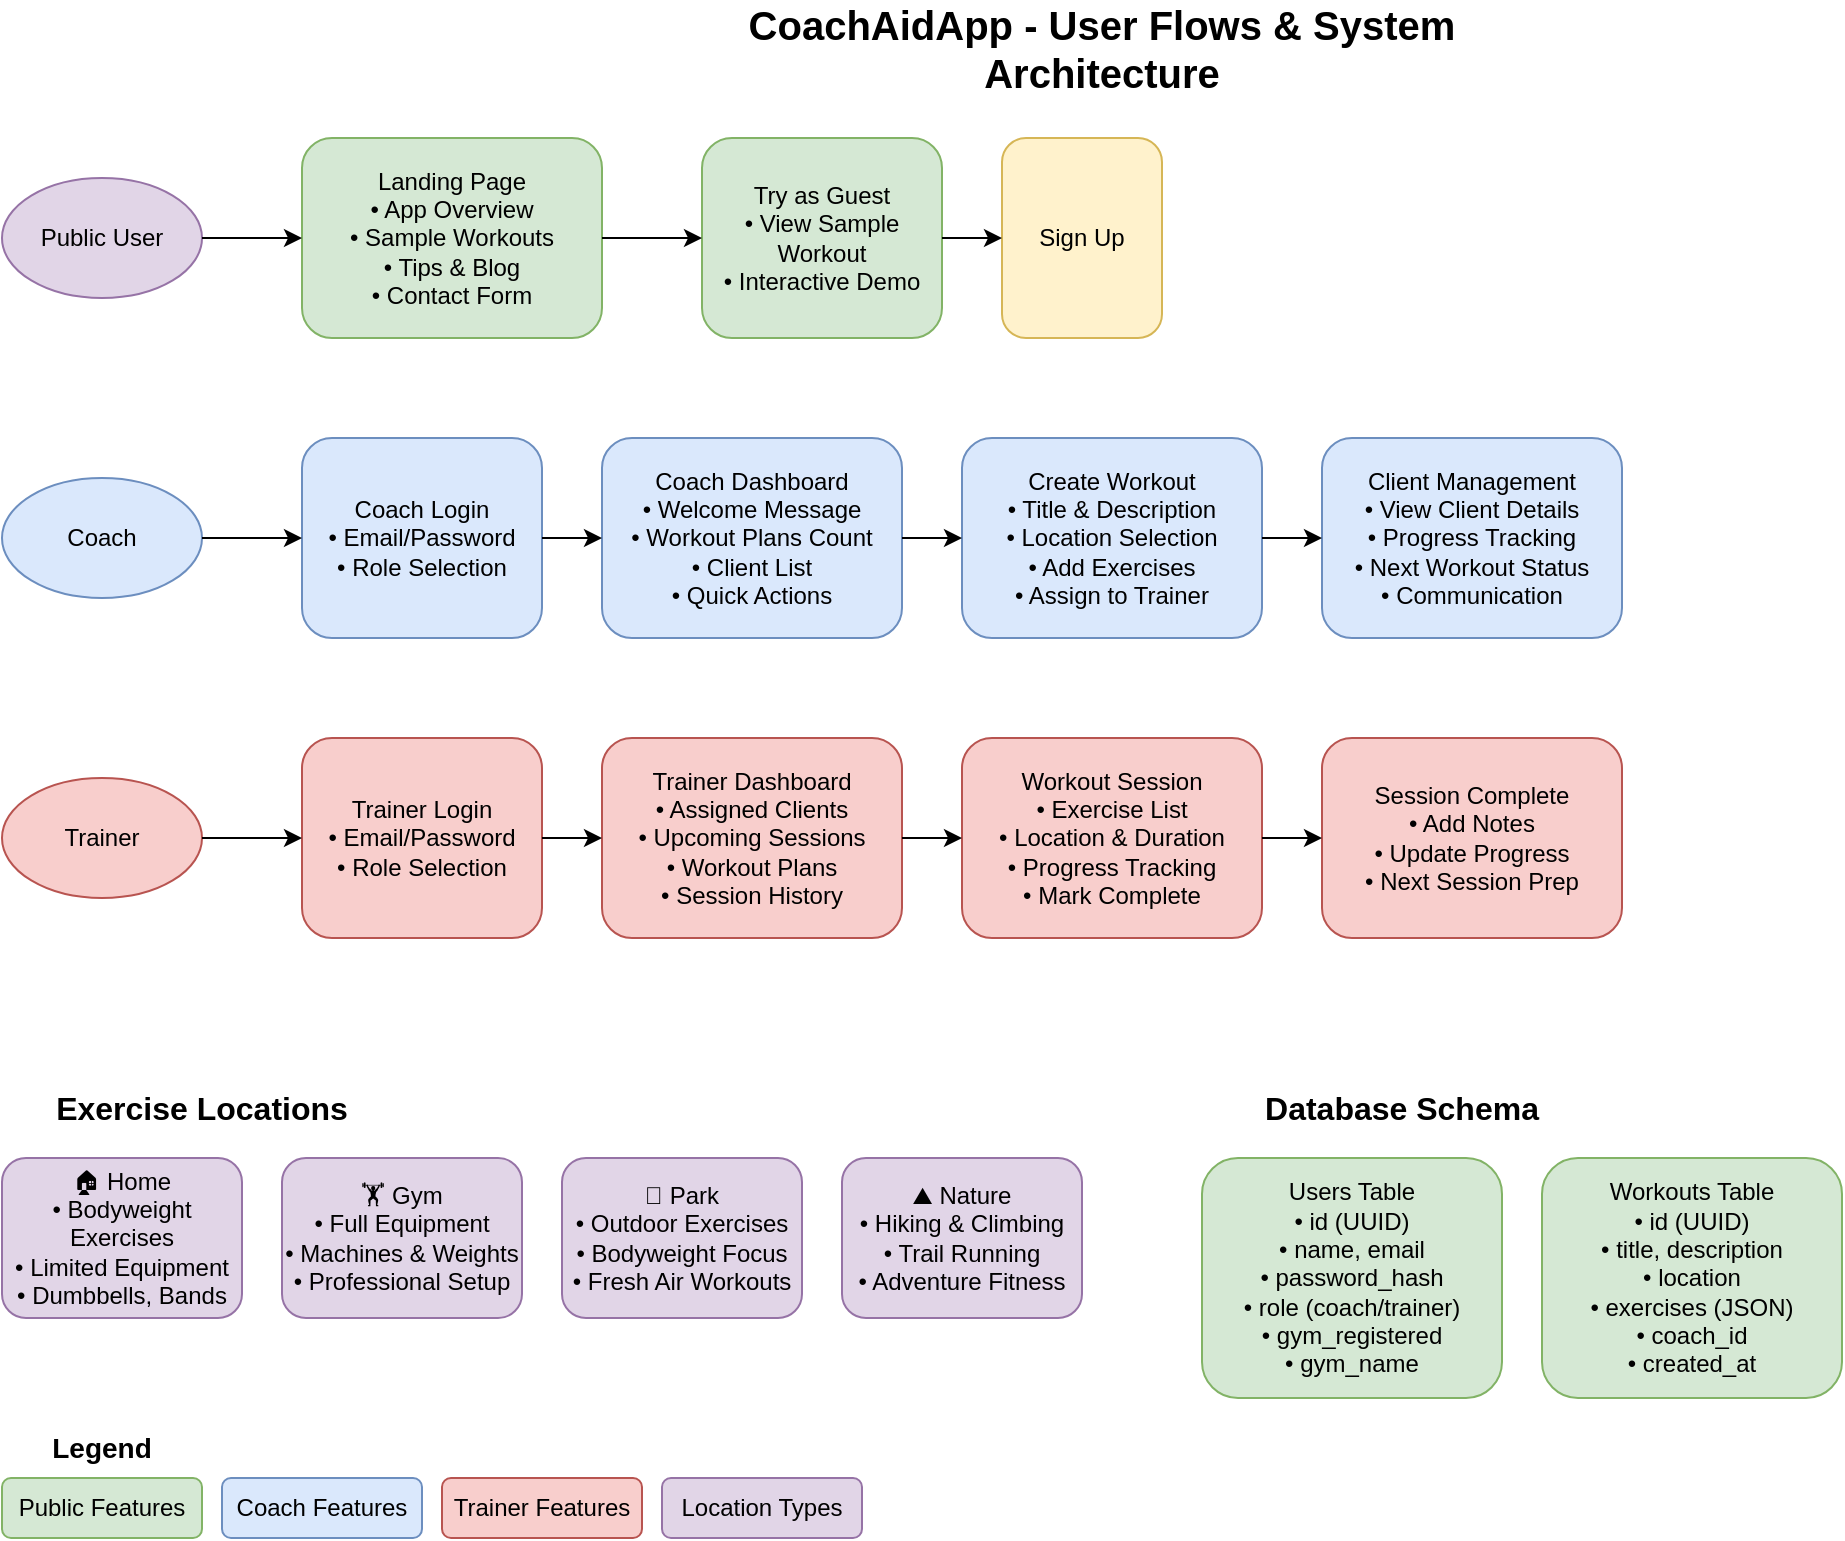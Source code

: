 <mxfile>
    <diagram name="CoachAidApp-UserFlows" id="user-flows">
        <mxGraphModel dx="605" dy="483" grid="1" gridSize="10" guides="1" tooltips="1" connect="1" arrows="1" fold="1" page="1" pageScale="1" pageWidth="1169" pageHeight="827" math="0" shadow="0">
            <root>
                <mxCell id="0"/>
                <mxCell id="1" parent="0"/>
                <mxCell id="title" value="CoachAidApp - User Flows &amp; System Architecture" style="text;html=1;strokeColor=none;fillColor=none;align=center;verticalAlign=middle;whiteSpace=wrap;rounded=0;fontSize=20;fontStyle=1;" parent="1" vertex="1">
                    <mxGeometry x="400" y="20" width="400" height="30" as="geometry"/>
                </mxCell>
                <mxCell id="public-start" value="Public User" style="ellipse;whiteSpace=wrap;html=1;fillColor=#e1d5e7;strokeColor=#9673a6;" parent="1" vertex="1">
                    <mxGeometry x="50" y="100" width="100" height="60" as="geometry"/>
                </mxCell>
                <mxCell id="landing-page" value="Landing Page&lt;br&gt;• App Overview&lt;br&gt;• Sample Workouts&lt;br&gt;• Tips &amp; Blog&lt;br&gt;• Contact Form" style="rounded=1;whiteSpace=wrap;html=1;fillColor=#d5e8d4;strokeColor=#82b366;" parent="1" vertex="1">
                    <mxGeometry x="200" y="80" width="150" height="100" as="geometry"/>
                </mxCell>
                <mxCell id="try-guest" value="Try as Guest&lt;br&gt;• View Sample Workout&lt;br&gt;• Interactive Demo" style="rounded=1;whiteSpace=wrap;html=1;fillColor=#d5e8d4;strokeColor=#82b366;" parent="1" vertex="1">
                    <mxGeometry x="400" y="80" width="120" height="100" as="geometry"/>
                </mxCell>
                <mxCell id="signup" value="Sign Up" style="rounded=1;whiteSpace=wrap;html=1;fillColor=#fff2cc;strokeColor=#d6b656;" parent="1" vertex="1">
                    <mxGeometry x="550" y="80" width="80" height="100" as="geometry"/>
                </mxCell>
                <mxCell id="coach-start" value="Coach" style="ellipse;whiteSpace=wrap;html=1;fillColor=#dae8fc;strokeColor=#6c8ebf;" parent="1" vertex="1">
                    <mxGeometry x="50" y="250" width="100" height="60" as="geometry"/>
                </mxCell>
                <mxCell id="coach-login" value="Coach Login&lt;br&gt;• Email/Password&lt;br&gt;• Role Selection" style="rounded=1;whiteSpace=wrap;html=1;fillColor=#dae8fc;strokeColor=#6c8ebf;" parent="1" vertex="1">
                    <mxGeometry x="200" y="230" width="120" height="100" as="geometry"/>
                </mxCell>
                <mxCell id="coach-dashboard" value="Coach Dashboard&lt;br&gt;• Welcome Message&lt;br&gt;• Workout Plans Count&lt;br&gt;• Client List&lt;br&gt;• Quick Actions" style="rounded=1;whiteSpace=wrap;html=1;fillColor=#dae8fc;strokeColor=#6c8ebf;" parent="1" vertex="1">
                    <mxGeometry x="350" y="230" width="150" height="100" as="geometry"/>
                </mxCell>
                <mxCell id="create-workout" value="Create Workout&lt;br&gt;• Title &amp; Description&lt;br&gt;• Location Selection&lt;br&gt;• Add Exercises&lt;br&gt;• Assign to Trainer" style="rounded=1;whiteSpace=wrap;html=1;fillColor=#dae8fc;strokeColor=#6c8ebf;" parent="1" vertex="1">
                    <mxGeometry x="530" y="230" width="150" height="100" as="geometry"/>
                </mxCell>
                <mxCell id="client-management" value="Client Management&lt;br&gt;• View Client Details&lt;br&gt;• Progress Tracking&lt;br&gt;• Next Workout Status&lt;br&gt;• Communication" style="rounded=1;whiteSpace=wrap;html=1;fillColor=#dae8fc;strokeColor=#6c8ebf;" parent="1" vertex="1">
                    <mxGeometry x="710" y="230" width="150" height="100" as="geometry"/>
                </mxCell>
                <mxCell id="trainer-start" value="Trainer" style="ellipse;whiteSpace=wrap;html=1;fillColor=#f8cecc;strokeColor=#b85450;" parent="1" vertex="1">
                    <mxGeometry x="50" y="400" width="100" height="60" as="geometry"/>
                </mxCell>
                <mxCell id="trainer-login" value="Trainer Login&lt;br&gt;• Email/Password&lt;br&gt;• Role Selection" style="rounded=1;whiteSpace=wrap;html=1;fillColor=#f8cecc;strokeColor=#b85450;" parent="1" vertex="1">
                    <mxGeometry x="200" y="380" width="120" height="100" as="geometry"/>
                </mxCell>
                <mxCell id="trainer-dashboard" value="Trainer Dashboard&lt;br&gt;• Assigned Clients&lt;br&gt;• Upcoming Sessions&lt;br&gt;• Workout Plans&lt;br&gt;• Session History" style="rounded=1;whiteSpace=wrap;html=1;fillColor=#f8cecc;strokeColor=#b85450;" parent="1" vertex="1">
                    <mxGeometry x="350" y="380" width="150" height="100" as="geometry"/>
                </mxCell>
                <mxCell id="workout-session" value="Workout Session&lt;br&gt;• Exercise List&lt;br&gt;• Location &amp; Duration&lt;br&gt;• Progress Tracking&lt;br&gt;• Mark Complete" style="rounded=1;whiteSpace=wrap;html=1;fillColor=#f8cecc;strokeColor=#b85450;" parent="1" vertex="1">
                    <mxGeometry x="530" y="380" width="150" height="100" as="geometry"/>
                </mxCell>
                <mxCell id="session-complete" value="Session Complete&lt;br&gt;• Add Notes&lt;br&gt;• Update Progress&lt;br&gt;• Next Session Prep" style="rounded=1;whiteSpace=wrap;html=1;fillColor=#f8cecc;strokeColor=#b85450;" parent="1" vertex="1">
                    <mxGeometry x="710" y="380" width="150" height="100" as="geometry"/>
                </mxCell>
                <mxCell id="location-title" value="Exercise Locations" style="text;html=1;strokeColor=none;fillColor=none;align=center;verticalAlign=middle;whiteSpace=wrap;rounded=0;fontSize=16;fontStyle=1;" parent="1" vertex="1">
                    <mxGeometry x="50" y="550" width="200" height="30" as="geometry"/>
                </mxCell>
                <mxCell id="home-location" value="🏠 Home&lt;br&gt;• Bodyweight Exercises&lt;br&gt;• Limited Equipment&lt;br&gt;• Dumbbells, Bands" style="rounded=1;whiteSpace=wrap;html=1;fillColor=#e1d5e7;strokeColor=#9673a6;" parent="1" vertex="1">
                    <mxGeometry x="50" y="590" width="120" height="80" as="geometry"/>
                </mxCell>
                <mxCell id="gym-location" value="🏋️ Gym&lt;br&gt;• Full Equipment&lt;br&gt;• Machines &amp; Weights&lt;br&gt;• Professional Setup" style="rounded=1;whiteSpace=wrap;html=1;fillColor=#e1d5e7;strokeColor=#9673a6;" parent="1" vertex="1">
                    <mxGeometry x="190" y="590" width="120" height="80" as="geometry"/>
                </mxCell>
                <mxCell id="park-location" value="🌳 Park&lt;br&gt;• Outdoor Exercises&lt;br&gt;• Bodyweight Focus&lt;br&gt;• Fresh Air Workouts" style="rounded=1;whiteSpace=wrap;html=1;fillColor=#e1d5e7;strokeColor=#9673a6;" parent="1" vertex="1">
                    <mxGeometry x="330" y="590" width="120" height="80" as="geometry"/>
                </mxCell>
                <mxCell id="nature-location" value="⛰️ Nature&lt;br&gt;• Hiking &amp; Climbing&lt;br&gt;• Trail Running&lt;br&gt;• Adventure Fitness" style="rounded=1;whiteSpace=wrap;html=1;fillColor=#e1d5e7;strokeColor=#9673a6;" parent="1" vertex="1">
                    <mxGeometry x="470" y="590" width="120" height="80" as="geometry"/>
                </mxCell>
                <mxCell id="db-title" value="Database Schema" style="text;html=1;strokeColor=none;fillColor=none;align=center;verticalAlign=middle;whiteSpace=wrap;rounded=0;fontSize=16;fontStyle=1;" parent="1" vertex="1">
                    <mxGeometry x="650" y="550" width="200" height="30" as="geometry"/>
                </mxCell>
                <mxCell id="user-table" value="Users Table&lt;br&gt;• id (UUID)&lt;br&gt;• name, email&lt;br&gt;• password_hash&lt;br&gt;• role (coach/trainer)&lt;br&gt;• gym_registered&lt;br&gt;• gym_name" style="rounded=1;whiteSpace=wrap;html=1;fillColor=#d5e8d4;strokeColor=#82b366;" parent="1" vertex="1">
                    <mxGeometry x="650" y="590" width="150" height="120" as="geometry"/>
                </mxCell>
                <mxCell id="workout-table" value="Workouts Table&lt;br&gt;• id (UUID)&lt;br&gt;• title, description&lt;br&gt;• location&lt;br&gt;• exercises (JSON)&lt;br&gt;• coach_id&lt;br&gt;• created_at" style="rounded=1;whiteSpace=wrap;html=1;fillColor=#d5e8d4;strokeColor=#82b366;" parent="1" vertex="1">
                    <mxGeometry x="820" y="590" width="150" height="120" as="geometry"/>
                </mxCell>
                <mxCell id="arrow1" value="" style="endArrow=classic;html=1;rounded=0;exitX=1;exitY=0.5;exitDx=0;exitDy=0;entryX=0;entryY=0.5;entryDx=0;entryDy=0;" parent="1" source="public-start" target="landing-page" edge="1">
                    <mxGeometry width="50" height="50" relative="1" as="geometry">
                        <mxPoint x="160" y="130" as="sourcePoint"/>
                        <mxPoint x="210" y="80" as="targetPoint"/>
                    </mxGeometry>
                </mxCell>
                <mxCell id="arrow2" value="" style="endArrow=classic;html=1;rounded=0;exitX=1;exitY=0.5;exitDx=0;exitDy=0;entryX=0;entryY=0.5;entryDx=0;entryDy=0;" parent="1" source="landing-page" target="try-guest" edge="1">
                    <mxGeometry width="50" height="50" relative="1" as="geometry">
                        <mxPoint x="360" y="130" as="sourcePoint"/>
                        <mxPoint x="410" y="80" as="targetPoint"/>
                    </mxGeometry>
                </mxCell>
                <mxCell id="arrow3" value="" style="endArrow=classic;html=1;rounded=0;exitX=1;exitY=0.5;exitDx=0;exitDy=0;entryX=0;entryY=0.5;entryDx=0;entryDy=0;" parent="1" source="try-guest" target="signup" edge="1">
                    <mxGeometry width="50" height="50" relative="1" as="geometry">
                        <mxPoint x="530" y="130" as="sourcePoint"/>
                        <mxPoint x="580" y="80" as="targetPoint"/>
                    </mxGeometry>
                </mxCell>
                <mxCell id="arrow4" value="" style="endArrow=classic;html=1;rounded=0;exitX=1;exitY=0.5;exitDx=0;exitDy=0;entryX=0;entryY=0.5;entryDx=0;entryDy=0;" parent="1" source="coach-start" target="coach-login" edge="1">
                    <mxGeometry width="50" height="50" relative="1" as="geometry">
                        <mxPoint x="160" y="280" as="sourcePoint"/>
                        <mxPoint x="210" y="230" as="targetPoint"/>
                    </mxGeometry>
                </mxCell>
                <mxCell id="arrow5" value="" style="endArrow=classic;html=1;rounded=0;exitX=1;exitY=0.5;exitDx=0;exitDy=0;entryX=0;entryY=0.5;entryDx=0;entryDy=0;" parent="1" source="coach-login" target="coach-dashboard" edge="1">
                    <mxGeometry width="50" height="50" relative="1" as="geometry">
                        <mxPoint x="330" y="280" as="sourcePoint"/>
                        <mxPoint x="380" y="230" as="targetPoint"/>
                    </mxGeometry>
                </mxCell>
                <mxCell id="arrow6" value="" style="endArrow=classic;html=1;rounded=0;exitX=1;exitY=0.5;exitDx=0;exitDy=0;entryX=0;entryY=0.5;entryDx=0;entryDy=0;" parent="1" source="coach-dashboard" target="create-workout" edge="1">
                    <mxGeometry width="50" height="50" relative="1" as="geometry">
                        <mxPoint x="510" y="280" as="sourcePoint"/>
                        <mxPoint x="560" y="230" as="targetPoint"/>
                    </mxGeometry>
                </mxCell>
                <mxCell id="arrow7" value="" style="endArrow=classic;html=1;rounded=0;exitX=1;exitY=0.5;exitDx=0;exitDy=0;entryX=0;entryY=0.5;entryDx=0;entryDy=0;" parent="1" source="create-workout" target="client-management" edge="1">
                    <mxGeometry width="50" height="50" relative="1" as="geometry">
                        <mxPoint x="690" y="280" as="sourcePoint"/>
                        <mxPoint x="740" y="230" as="targetPoint"/>
                    </mxGeometry>
                </mxCell>
                <mxCell id="arrow8" value="" style="endArrow=classic;html=1;rounded=0;exitX=1;exitY=0.5;exitDx=0;exitDy=0;entryX=0;entryY=0.5;entryDx=0;entryDy=0;" parent="1" source="trainer-start" target="trainer-login" edge="1">
                    <mxGeometry width="50" height="50" relative="1" as="geometry">
                        <mxPoint x="160" y="430" as="sourcePoint"/>
                        <mxPoint x="210" y="380" as="targetPoint"/>
                    </mxGeometry>
                </mxCell>
                <mxCell id="arrow9" value="" style="endArrow=classic;html=1;rounded=0;exitX=1;exitY=0.5;exitDx=0;exitDy=0;entryX=0;entryY=0.5;entryDx=0;entryDy=0;" parent="1" source="trainer-login" target="trainer-dashboard" edge="1">
                    <mxGeometry width="50" height="50" relative="1" as="geometry">
                        <mxPoint x="330" y="430" as="sourcePoint"/>
                        <mxPoint x="380" y="380" as="targetPoint"/>
                    </mxGeometry>
                </mxCell>
                <mxCell id="arrow10" value="" style="endArrow=classic;html=1;rounded=0;exitX=1;exitY=0.5;exitDx=0;exitDy=0;entryX=0;entryY=0.5;entryDx=0;entryDy=0;" parent="1" source="trainer-dashboard" target="workout-session" edge="1">
                    <mxGeometry width="50" height="50" relative="1" as="geometry">
                        <mxPoint x="510" y="430" as="sourcePoint"/>
                        <mxPoint x="560" y="380" as="targetPoint"/>
                    </mxGeometry>
                </mxCell>
                <mxCell id="arrow11" value="" style="endArrow=classic;html=1;rounded=0;exitX=1;exitY=0.5;exitDx=0;exitDy=0;entryX=0;entryY=0.5;entryDx=0;entryDy=0;" parent="1" source="workout-session" target="session-complete" edge="1">
                    <mxGeometry width="50" height="50" relative="1" as="geometry">
                        <mxPoint x="690" y="430" as="sourcePoint"/>
                        <mxPoint x="740" y="380" as="targetPoint"/>
                    </mxGeometry>
                </mxCell>
                <mxCell id="legend-title" value="Legend" style="text;html=1;strokeColor=none;fillColor=none;align=center;verticalAlign=middle;whiteSpace=wrap;rounded=0;fontSize=14;fontStyle=1;" parent="1" vertex="1">
                    <mxGeometry x="50" y="720" width="100" height="30" as="geometry"/>
                </mxCell>
                <mxCell id="legend-public" value="Public Features" style="rounded=1;whiteSpace=wrap;html=1;fillColor=#d5e8d4;strokeColor=#82b366;" parent="1" vertex="1">
                    <mxGeometry x="50" y="750" width="100" height="30" as="geometry"/>
                </mxCell>
                <mxCell id="legend-coach" value="Coach Features" style="rounded=1;whiteSpace=wrap;html=1;fillColor=#dae8fc;strokeColor=#6c8ebf;" parent="1" vertex="1">
                    <mxGeometry x="160" y="750" width="100" height="30" as="geometry"/>
                </mxCell>
                <mxCell id="legend-trainer" value="Trainer Features" style="rounded=1;whiteSpace=wrap;html=1;fillColor=#f8cecc;strokeColor=#b85450;" parent="1" vertex="1">
                    <mxGeometry x="270" y="750" width="100" height="30" as="geometry"/>
                </mxCell>
                <mxCell id="legend-location" value="Location Types" style="rounded=1;whiteSpace=wrap;html=1;fillColor=#e1d5e7;strokeColor=#9673a6;" parent="1" vertex="1">
                    <mxGeometry x="380" y="750" width="100" height="30" as="geometry"/>
                </mxCell>
            </root>
        </mxGraphModel>
    </diagram>
    <diagram id="1zOU2jVU4h-p2QFhVTUt" name="Data Model">
        <mxGraphModel dx="890" dy="317" grid="1" gridSize="10" guides="1" tooltips="1" connect="1" arrows="1" fold="1" page="1" pageScale="1" pageWidth="850" pageHeight="1100" math="0" shadow="0">
            <root>
                <mxCell id="0"/>
                <mxCell id="1" parent="0"/>
                <mxCell id="users-table" value="users" style="shape=table;startSize=30;container=1;collapsible=0;childLayout=tableLayout;fontStyle=1;align=center;fillColor=#d5e8d4;strokeColor=#82b366;" parent="1" vertex="1">
                    <mxGeometry x="50" y="50" width="250" height="320" as="geometry"/>
                </mxCell>
                <mxCell id="users-header" value="" style="shape=tableRow;horizontal=0;startSize=0;swimlaneHead=1;swimlaneBody=0;top=0;left=0;bottom=0;right=0;collapsible=0;dropTarget=0;fillColor=#d5e8d4;points=[[0,0.5],[1,0.5]];portConstraint=eastwest;" parent="users-table" vertex="1">
                    <mxGeometry y="30" width="250" height="30" as="geometry"/>
                </mxCell>
                <mxCell id="users-header-field" value="Field" style="shape=partialRectangle;html=1;whiteSpace=wrap;connectable=0;fillColor=none;top=0;left=0;bottom=0;right=0;overflow=hidden;fontStyle=1;" parent="users-header" vertex="1">
                    <mxGeometry width="100" height="30" as="geometry"/>
                </mxCell>
                <mxCell id="users-header-type" value="Type" style="shape=partialRectangle;html=1;whiteSpace=wrap;connectable=0;fillColor=none;top=0;left=0;bottom=0;right=0;overflow=hidden;fontStyle=1;" parent="users-header" vertex="1">
                    <mxGeometry x="100" width="75" height="30" as="geometry"/>
                </mxCell>
                <mxCell id="users-header-constraint" value="Constraints" style="shape=partialRectangle;html=1;whiteSpace=wrap;connectable=0;fillColor=none;top=0;left=0;bottom=0;right=0;overflow=hidden;fontStyle=1;" parent="users-header" vertex="1">
                    <mxGeometry x="175" width="75" height="30" as="geometry"/>
                </mxCell>
                <mxCell id="users-row-id" value="" style="shape=tableRow;horizontal=0;startSize=0;swimlaneHead=0;swimlaneBody=0;top=0;left=0;bottom=0;right=0;collapsible=0;dropTarget=0;fillColor=none;points=[[0,0.5],[1,0.5]];portConstraint=eastwest;" parent="users-table" vertex="1">
                    <mxGeometry y="60" width="250" height="30" as="geometry"/>
                </mxCell>
                <mxCell id="users-id-field" value="id" style="shape=partialRectangle;html=1;whiteSpace=wrap;connectable=0;fillColor=none;top=0;left=0;bottom=0;right=0;overflow=hidden;" parent="users-row-id" vertex="1">
                    <mxGeometry width="100" height="30" as="geometry"/>
                </mxCell>
                <mxCell id="users-id-type" value="UUID" style="shape=partialRectangle;html=1;whiteSpace=wrap;connectable=0;fillColor=none;top=0;left=0;bottom=0;right=0;overflow=hidden;" parent="users-row-id" vertex="1">
                    <mxGeometry x="100" width="75" height="30" as="geometry"/>
                </mxCell>
                <mxCell id="users-id-constraint" value="PK" style="shape=partialRectangle;html=1;whiteSpace=wrap;connectable=0;fillColor=none;top=0;left=0;bottom=0;right=0;overflow=hidden;" parent="users-row-id" vertex="1">
                    <mxGeometry x="175" width="75" height="30" as="geometry"/>
                </mxCell>
                <mxCell id="users-row-username" value="" style="shape=tableRow;horizontal=0;startSize=0;swimlaneHead=0;swimlaneBody=0;top=0;left=0;bottom=0;right=0;collapsible=0;dropTarget=0;fillColor=none;points=[[0,0.5],[1,0.5]];portConstraint=eastwest;" parent="users-table" vertex="1">
                    <mxGeometry y="90" width="250" height="30" as="geometry"/>
                </mxCell>
                <mxCell id="users-username-field" value="username" style="shape=partialRectangle;html=1;whiteSpace=wrap;connectable=0;fillColor=none;top=0;left=0;bottom=0;right=0;overflow=hidden;" parent="users-row-username" vertex="1">
                    <mxGeometry width="100" height="30" as="geometry"/>
                </mxCell>
                <mxCell id="users-username-type" value="VARCHAR(255)" style="shape=partialRectangle;html=1;whiteSpace=wrap;connectable=0;fillColor=none;top=0;left=0;bottom=0;right=0;overflow=hidden;" parent="users-row-username" vertex="1">
                    <mxGeometry x="100" width="75" height="30" as="geometry"/>
                </mxCell>
                <mxCell id="users-username-constraint" value="UNIQUE, NOT NULL" style="shape=partialRectangle;html=1;whiteSpace=wrap;connectable=0;fillColor=none;top=0;left=0;bottom=0;right=0;overflow=hidden;" parent="users-row-username" vertex="1">
                    <mxGeometry x="175" width="75" height="30" as="geometry"/>
                </mxCell>
                <mxCell id="users-row-email" value="" style="shape=tableRow;horizontal=0;startSize=0;swimlaneHead=0;swimlaneBody=0;top=0;left=0;bottom=0;right=0;collapsible=0;dropTarget=0;fillColor=none;points=[[0,0.5],[1,0.5]];portConstraint=eastwest;" parent="users-table" vertex="1">
                    <mxGeometry y="120" width="250" height="30" as="geometry"/>
                </mxCell>
                <mxCell id="users-email-field" value="email" style="shape=partialRectangle;html=1;whiteSpace=wrap;connectable=0;fillColor=none;top=0;left=0;bottom=0;right=0;overflow=hidden;" parent="users-row-email" vertex="1">
                    <mxGeometry width="100" height="30" as="geometry"/>
                </mxCell>
                <mxCell id="users-email-type" value="VARCHAR(255)" style="shape=partialRectangle;html=1;whiteSpace=wrap;connectable=0;fillColor=none;top=0;left=0;bottom=0;right=0;overflow=hidden;" parent="users-row-email" vertex="1">
                    <mxGeometry x="100" width="75" height="30" as="geometry"/>
                </mxCell>
                <mxCell id="users-email-constraint" value="UNIQUE, NOT NULL" style="shape=partialRectangle;html=1;whiteSpace=wrap;connectable=0;fillColor=none;top=0;left=0;bottom=0;right=0;overflow=hidden;" parent="users-row-email" vertex="1">
                    <mxGeometry x="175" width="75" height="30" as="geometry"/>
                </mxCell>
                <mxCell id="users-row-mobile" value="" style="shape=tableRow;horizontal=0;startSize=0;swimlaneHead=0;swimlaneBody=0;top=0;left=0;bottom=0;right=0;collapsible=0;dropTarget=0;fillColor=none;points=[[0,0.5],[1,0.5]];portConstraint=eastwest;" parent="users-table" vertex="1">
                    <mxGeometry y="150" width="250" height="30" as="geometry"/>
                </mxCell>
                <mxCell id="users-mobile-field" value="mobile" style="shape=partialRectangle;html=1;whiteSpace=wrap;connectable=0;fillColor=none;top=0;left=0;bottom=0;right=0;overflow=hidden;" parent="users-row-mobile" vertex="1">
                    <mxGeometry width="100" height="30" as="geometry"/>
                </mxCell>
                <mxCell id="users-mobile-type" value="VARCHAR(255)" style="shape=partialRectangle;html=1;whiteSpace=wrap;connectable=0;fillColor=none;top=0;left=0;bottom=0;right=0;overflow=hidden;" parent="users-row-mobile" vertex="1">
                    <mxGeometry x="100" width="75" height="30" as="geometry"/>
                </mxCell>
                <mxCell id="users-mobile-constraint" value="UNIQUE, NOT NULL" style="shape=partialRectangle;html=1;whiteSpace=wrap;connectable=0;fillColor=none;top=0;left=0;bottom=0;right=0;overflow=hidden;" parent="users-row-mobile" vertex="1">
                    <mxGeometry x="175" width="75" height="30" as="geometry"/>
                </mxCell>
                <mxCell id="users-row-display-name" value="" style="shape=tableRow;horizontal=0;startSize=0;swimlaneHead=0;swimlaneBody=0;top=0;left=0;bottom=0;right=0;collapsible=0;dropTarget=0;fillColor=none;points=[[0,0.5],[1,0.5]];portConstraint=eastwest;" parent="users-table" vertex="1">
                    <mxGeometry y="180" width="250" height="30" as="geometry"/>
                </mxCell>
                <mxCell id="users-display-name-field" value="display_name" style="shape=partialRectangle;html=1;whiteSpace=wrap;connectable=0;fillColor=none;top=0;left=0;bottom=0;right=0;overflow=hidden;" parent="users-row-display-name" vertex="1">
                    <mxGeometry width="100" height="30" as="geometry"/>
                </mxCell>
                <mxCell id="users-display-name-type" value="VARCHAR(255)" style="shape=partialRectangle;html=1;whiteSpace=wrap;connectable=0;fillColor=none;top=0;left=0;bottom=0;right=0;overflow=hidden;" parent="users-row-display-name" vertex="1">
                    <mxGeometry x="100" width="75" height="30" as="geometry"/>
                </mxCell>
                <mxCell id="users-display-name-constraint" value="NOT NULL" style="shape=partialRectangle;html=1;whiteSpace=wrap;connectable=0;fillColor=none;top=0;left=0;bottom=0;right=0;overflow=hidden;" parent="users-row-display-name" vertex="1">
                    <mxGeometry x="175" width="75" height="30" as="geometry"/>
                </mxCell>
                <mxCell id="users-row-password" value="" style="shape=tableRow;horizontal=0;startSize=0;swimlaneHead=0;swimlaneBody=0;top=0;left=0;bottom=0;right=0;collapsible=0;dropTarget=0;fillColor=none;points=[[0,0.5],[1,0.5]];portConstraint=eastwest;" parent="users-table" vertex="1">
                    <mxGeometry y="210" width="250" height="30" as="geometry"/>
                </mxCell>
                <mxCell id="users-password-field" value="password" style="shape=partialRectangle;html=1;whiteSpace=wrap;connectable=0;fillColor=none;top=0;left=0;bottom=0;right=0;overflow=hidden;" parent="users-row-password" vertex="1">
                    <mxGeometry width="100" height="30" as="geometry"/>
                </mxCell>
                <mxCell id="users-password-type" value="VARCHAR(255)" style="shape=partialRectangle;html=1;whiteSpace=wrap;connectable=0;fillColor=none;top=0;left=0;bottom=0;right=0;overflow=hidden;" parent="users-row-password" vertex="1">
                    <mxGeometry x="100" width="75" height="30" as="geometry"/>
                </mxCell>
                <mxCell id="users-password-constraint" value="NOT NULL" style="shape=partialRectangle;html=1;whiteSpace=wrap;connectable=0;fillColor=none;top=0;left=0;bottom=0;right=0;overflow=hidden;" parent="users-row-password" vertex="1">
                    <mxGeometry x="175" width="75" height="30" as="geometry"/>
                </mxCell>
                <mxCell id="users-row-country" value="" style="shape=tableRow;horizontal=0;startSize=0;swimlaneHead=0;swimlaneBody=0;top=0;left=0;bottom=0;right=0;collapsible=0;dropTarget=0;fillColor=none;points=[[0,0.5],[1,0.5]];portConstraint=eastwest;" parent="users-table" vertex="1">
                    <mxGeometry y="240" width="250" height="30" as="geometry"/>
                </mxCell>
                <mxCell id="users-country-field" value="country" style="shape=partialRectangle;html=1;whiteSpace=wrap;connectable=0;fillColor=none;top=0;left=0;bottom=0;right=0;overflow=hidden;" parent="users-row-country" vertex="1">
                    <mxGeometry width="100" height="30" as="geometry"/>
                </mxCell>
                <mxCell id="users-country-type" value="VARCHAR(255)" style="shape=partialRectangle;html=1;whiteSpace=wrap;connectable=0;fillColor=none;top=0;left=0;bottom=0;right=0;overflow=hidden;" parent="users-row-country" vertex="1">
                    <mxGeometry x="100" width="75" height="30" as="geometry"/>
                </mxCell>
                <mxCell id="users-country-constraint" value="NOT NULL" style="shape=partialRectangle;html=1;whiteSpace=wrap;connectable=0;fillColor=none;top=0;left=0;bottom=0;right=0;overflow=hidden;" parent="users-row-country" vertex="1">
                    <mxGeometry x="175" width="75" height="30" as="geometry"/>
                </mxCell>
                <mxCell id="users-row-role" value="" style="shape=tableRow;horizontal=0;startSize=0;swimlaneHead=0;swimlaneBody=0;top=0;left=0;bottom=0;right=0;collapsible=0;dropTarget=0;fillColor=none;points=[[0,0.5],[1,0.5]];portConstraint=eastwest;" parent="users-table" vertex="1">
                    <mxGeometry y="270" width="250" height="30" as="geometry"/>
                </mxCell>
                <mxCell id="users-role-field" value="role" style="shape=partialRectangle;html=1;whiteSpace=wrap;connectable=0;fillColor=none;top=0;left=0;bottom=0;right=0;overflow=hidden;" parent="users-row-role" vertex="1">
                    <mxGeometry width="100" height="30" as="geometry"/>
                </mxCell>
                <mxCell id="users-role-type" value="VARCHAR(255)" style="shape=partialRectangle;html=1;whiteSpace=wrap;connectable=0;fillColor=none;top=0;left=0;bottom=0;right=0;overflow=hidden;" parent="users-row-role" vertex="1">
                    <mxGeometry x="100" width="75" height="30" as="geometry"/>
                </mxCell>
                <mxCell id="users-role-constraint" value="DEFAULT 'user'" style="shape=partialRectangle;html=1;whiteSpace=wrap;connectable=0;fillColor=none;top=0;left=0;bottom=0;right=0;overflow=hidden;" parent="users-row-role" vertex="1">
                    <mxGeometry x="175" width="75" height="30" as="geometry"/>
                </mxCell>
                <mxCell id="users-row-timestamps" value="" style="shape=tableRow;horizontal=0;startSize=0;swimlaneHead=0;swimlaneBody=0;top=0;left=0;bottom=0;right=0;collapsible=0;dropTarget=0;fillColor=none;points=[[0,0.5],[1,0.5]];portConstraint=eastwest;" parent="users-table" vertex="1">
                    <mxGeometry y="300" width="250" height="30" as="geometry"/>
                </mxCell>
                <mxCell id="users-timestamps-field" value="created_at, updated_at" style="shape=partialRectangle;html=1;whiteSpace=wrap;connectable=0;fillColor=none;top=0;left=0;bottom=0;right=0;overflow=hidden;" parent="users-row-timestamps" vertex="1">
                    <mxGeometry width="100" height="30" as="geometry"/>
                </mxCell>
                <mxCell id="users-timestamps-type" value="TIMESTAMP" style="shape=partialRectangle;html=1;whiteSpace=wrap;connectable=0;fillColor=none;top=0;left=0;bottom=0;right=0;overflow=hidden;" parent="users-row-timestamps" vertex="1">
                    <mxGeometry x="100" width="75" height="30" as="geometry"/>
                </mxCell>
                <mxCell id="users-timestamps-constraint" value="AUTO" style="shape=partialRectangle;html=1;whiteSpace=wrap;connectable=0;fillColor=none;top=0;left=0;bottom=0;right=0;overflow=hidden;" parent="users-row-timestamps" vertex="1">
                    <mxGeometry x="175" width="75" height="30" as="geometry"/>
                </mxCell>
                <mxCell id="roles-table" value="roles" style="shape=table;startSize=30;container=1;collapsible=0;childLayout=tableLayout;fontStyle=1;align=center;fillColor=#dae8fc;strokeColor=#6c8ebf;" parent="1" vertex="1">
                    <mxGeometry x="350" y="50" width="250" height="200" as="geometry"/>
                </mxCell>
                <mxCell id="roles-header" value="" style="shape=tableRow;horizontal=0;startSize=0;swimlaneHead=1;swimlaneBody=0;top=0;left=0;bottom=0;right=0;collapsible=0;dropTarget=0;fillColor=#dae8fc;points=[[0,0.5],[1,0.5]];portConstraint=eastwest;" parent="roles-table" vertex="1">
                    <mxGeometry y="30" width="250" height="30" as="geometry"/>
                </mxCell>
                <mxCell id="roles-header-field" value="Field" style="shape=partialRectangle;html=1;whiteSpace=wrap;connectable=0;fillColor=none;top=0;left=0;bottom=0;right=0;overflow=hidden;fontStyle=1;" parent="roles-header" vertex="1">
                    <mxGeometry width="100" height="30" as="geometry"/>
                </mxCell>
                <mxCell id="roles-header-type" value="Type" style="shape=partialRectangle;html=1;whiteSpace=wrap;connectable=0;fillColor=none;top=0;left=0;bottom=0;right=0;overflow=hidden;fontStyle=1;" parent="roles-header" vertex="1">
                    <mxGeometry x="100" width="75" height="30" as="geometry"/>
                </mxCell>
                <mxCell id="roles-header-constraint" value="Constraints" style="shape=partialRectangle;html=1;whiteSpace=wrap;connectable=0;fillColor=none;top=0;left=0;bottom=0;right=0;overflow=hidden;fontStyle=1;" parent="roles-header" vertex="1">
                    <mxGeometry x="175" width="75" height="30" as="geometry"/>
                </mxCell>
                <mxCell id="roles-row-id" value="" style="shape=tableRow;horizontal=0;startSize=0;swimlaneHead=0;swimlaneBody=0;top=0;left=0;bottom=0;right=0;collapsible=0;dropTarget=0;fillColor=none;points=[[0,0.5],[1,0.5]];portConstraint=eastwest;" parent="roles-table" vertex="1">
                    <mxGeometry y="60" width="250" height="30" as="geometry"/>
                </mxCell>
                <mxCell id="roles-id-field" value="id" style="shape=partialRectangle;html=1;whiteSpace=wrap;connectable=0;fillColor=none;top=0;left=0;bottom=0;right=0;overflow=hidden;" parent="roles-row-id" vertex="1">
                    <mxGeometry width="100" height="30" as="geometry"/>
                </mxCell>
                <mxCell id="roles-id-type" value="UUID" style="shape=partialRectangle;html=1;whiteSpace=wrap;connectable=0;fillColor=none;top=0;left=0;bottom=0;right=0;overflow=hidden;" parent="roles-row-id" vertex="1">
                    <mxGeometry x="100" width="75" height="30" as="geometry"/>
                </mxCell>
                <mxCell id="roles-id-constraint" value="PK" style="shape=partialRectangle;html=1;whiteSpace=wrap;connectable=0;fillColor=none;top=0;left=0;bottom=0;right=0;overflow=hidden;" parent="roles-row-id" vertex="1">
                    <mxGeometry x="175" width="75" height="30" as="geometry"/>
                </mxCell>
                <mxCell id="roles-row-role" value="" style="shape=tableRow;horizontal=0;startSize=0;swimlaneHead=0;swimlaneBody=0;top=0;left=0;bottom=0;right=0;collapsible=0;dropTarget=0;fillColor=none;points=[[0,0.5],[1,0.5]];portConstraint=eastwest;" parent="roles-table" vertex="1">
                    <mxGeometry y="90" width="250" height="30" as="geometry"/>
                </mxCell>
                <mxCell id="roles-role-field" value="role" style="shape=partialRectangle;html=1;whiteSpace=wrap;connectable=0;fillColor=none;top=0;left=0;bottom=0;right=0;overflow=hidden;" parent="roles-row-role" vertex="1">
                    <mxGeometry width="100" height="30" as="geometry"/>
                </mxCell>
                <mxCell id="roles-role-type" value="VARCHAR(255)" style="shape=partialRectangle;html=1;whiteSpace=wrap;connectable=0;fillColor=none;top=0;left=0;bottom=0;right=0;overflow=hidden;" parent="roles-row-role" vertex="1">
                    <mxGeometry x="100" width="75" height="30" as="geometry"/>
                </mxCell>
                <mxCell id="roles-role-constraint" value="UNIQUE, NOT NULL" style="shape=partialRectangle;html=1;whiteSpace=wrap;connectable=0;fillColor=none;top=0;left=0;bottom=0;right=0;overflow=hidden;" parent="roles-row-role" vertex="1">
                    <mxGeometry x="175" width="75" height="30" as="geometry"/>
                </mxCell>
                <mxCell id="roles-row-description" value="" style="shape=tableRow;horizontal=0;startSize=0;swimlaneHead=0;swimlaneBody=0;top=0;left=0;bottom=0;right=0;collapsible=0;dropTarget=0;fillColor=none;points=[[0,0.5],[1,0.5]];portConstraint=eastwest;" parent="roles-table" vertex="1">
                    <mxGeometry y="120" width="250" height="30" as="geometry"/>
                </mxCell>
                <mxCell id="roles-description-field" value="description" style="shape=partialRectangle;html=1;whiteSpace=wrap;connectable=0;fillColor=none;top=0;left=0;bottom=0;right=0;overflow=hidden;" parent="roles-row-description" vertex="1">
                    <mxGeometry width="100" height="30" as="geometry"/>
                </mxCell>
                <mxCell id="roles-description-type" value="VARCHAR(500)" style="shape=partialRectangle;html=1;whiteSpace=wrap;connectable=0;fillColor=none;top=0;left=0;bottom=0;right=0;overflow=hidden;" parent="roles-row-description" vertex="1">
                    <mxGeometry x="100" width="75" height="30" as="geometry"/>
                </mxCell>
                <mxCell id="roles-description-constraint" value="NOT NULL" style="shape=partialRectangle;html=1;whiteSpace=wrap;connectable=0;fillColor=none;top=0;left=0;bottom=0;right=0;overflow=hidden;" parent="roles-row-description" vertex="1">
                    <mxGeometry x="175" width="75" height="30" as="geometry"/>
                </mxCell>
                <mxCell id="roles-row-timestamps" value="" style="shape=tableRow;horizontal=0;startSize=0;swimlaneHead=0;swimlaneBody=0;top=0;left=0;bottom=0;right=0;collapsible=0;dropTarget=0;fillColor=none;points=[[0,0.5],[1,0.5]];portConstraint=eastwest;" parent="roles-table" vertex="1">
                    <mxGeometry y="150" width="250" height="30" as="geometry"/>
                </mxCell>
                <mxCell id="roles-timestamps-field" value="created_at, updated_at" style="shape=partialRectangle;html=1;whiteSpace=wrap;connectable=0;fillColor=none;top=0;left=0;bottom=0;right=0;overflow=hidden;" parent="roles-row-timestamps" vertex="1">
                    <mxGeometry width="100" height="30" as="geometry"/>
                </mxCell>
                <mxCell id="roles-timestamps-type" value="TIMESTAMP" style="shape=partialRectangle;html=1;whiteSpace=wrap;connectable=0;fillColor=none;top=0;left=0;bottom=0;right=0;overflow=hidden;" parent="roles-row-timestamps" vertex="1">
                    <mxGeometry x="100" width="75" height="30" as="geometry"/>
                </mxCell>
                <mxCell id="roles-timestamps-constraint" value="AUTO" style="shape=partialRectangle;html=1;whiteSpace=wrap;connectable=0;fillColor=none;top=0;left=0;bottom=0;right=0;overflow=hidden;" parent="roles-row-timestamps" vertex="1">
                    <mxGeometry x="175" width="75" height="30" as="geometry"/>
                </mxCell>
                <mxCell id="relationship-arrow" value="FK" style="endArrow=classic;html=1;rounded=0;exitX=1;exitY=0.5;exitDx=0;exitDy=0;entryX=0;entryY=0.5;entryDx=0;entryDy=0;strokeColor=#d6b656;strokeWidth=2;" parent="1" source="users-table" target="roles-table" edge="1">
                    <mxGeometry width="50" height="50" relative="1" as="geometry">
                        <mxPoint x="320" y="130" as="sourcePoint"/>
                        <mxPoint x="370" y="80" as="targetPoint"/>
                    </mxGeometry>
                </mxCell>
                <mxCell id="legend-title" value="Legend" style="text;html=1;strokeColor=none;fillColor=none;align=center;verticalAlign=middle;whiteSpace=wrap;rounded=0;fontSize=14;fontStyle=1;" parent="1" vertex="1">
                    <mxGeometry x="50" y="400" width="100" height="30" as="geometry"/>
                </mxCell>
                <mxCell id="legend-users" value="Users Table" style="rounded=1;whiteSpace=wrap;html=1;fillColor=#d5e8d4;strokeColor=#82b366;" parent="1" vertex="1">
                    <mxGeometry x="50" y="430" width="100" height="30" as="geometry"/>
                </mxCell>
                <mxCell id="legend-roles" value="Roles Table" style="rounded=1;whiteSpace=wrap;html=1;fillColor=#dae8fc;strokeColor=#6c8ebf;" parent="1" vertex="1">
                    <mxGeometry x="160" y="430" width="100" height="30" as="geometry"/>
                </mxCell>
                <mxCell id="legend-fk" value="Foreign Key" style="text;html=1;strokeColor=#d6b656;fillColor=none;align=center;verticalAlign=middle;whiteSpace=wrap;rounded=0;fontSize=12;fontStyle=1;" parent="1" vertex="1">
                    <mxGeometry x="270" y="430" width="100" height="30" as="geometry"/>
                </mxCell>
                <mxCell id="notes-title" value="Notes" style="text;html=1;strokeColor=none;fillColor=none;align=center;verticalAlign=middle;whiteSpace=wrap;rounded=0;fontSize=14;fontStyle=1;" parent="1" vertex="1">
                    <mxGeometry x="50" y="480" width="100" height="30" as="geometry"/>
                </mxCell>
                <mxCell id="notes-content" value="• Users have a role field that references roles table&lt;br&gt;• Role field is hidden from API responses for security&lt;br&gt;• Password field is hashed using bcrypt&lt;br&gt;• All timestamps are auto-managed&lt;br&gt;• UUIDs are used for primary keys" style="rounded=1;whiteSpace=wrap;html=1;fillColor=#fff2cc;strokeColor=#d6b656;align=left;verticalAlign=top;" parent="1" vertex="1">
                    <mxGeometry x="50" y="510" width="550" height="100" as="geometry"/>
                </mxCell>
            </root>
        </mxGraphModel>
    </diagram>
    <diagram id="x12yhMWLiWqx1eLiVvLw" name="microservice design">
        <mxGraphModel dx="1455" dy="1583" grid="1" gridSize="10" guides="1" tooltips="1" connect="1" arrows="1" fold="1" page="1" pageScale="1" pageWidth="850" pageHeight="1100" math="0" shadow="0">
            <root>
                <mxCell id="0"/>
                <mxCell id="1" parent="0"/>
                <mxCell id="xPeOQ-U4j3emJcJMRM2N-38" value="" style="rounded=0;whiteSpace=wrap;html=1;fillColor=#fff2cc;strokeColor=#d6b656;" parent="1" vertex="1">
                    <mxGeometry x="1050" y="270" width="150" height="165" as="geometry"/>
                </mxCell>
                <mxCell id="xPeOQ-U4j3emJcJMRM2N-3" value="" style="group" parent="1" vertex="1" connectable="0">
                    <mxGeometry x="630" y="-20" width="160" height="80" as="geometry"/>
                </mxCell>
                <mxCell id="xPeOQ-U4j3emJcJMRM2N-1" value="" style="verticalLabelPosition=bottom;html=1;verticalAlign=top;align=center;strokeColor=none;fillColor=#00BEF2;shape=mxgraph.azure.cloud_service_package_file;" parent="xPeOQ-U4j3emJcJMRM2N-3" vertex="1">
                    <mxGeometry x="50" width="42.5" height="50" as="geometry"/>
                </mxCell>
                <mxCell id="xPeOQ-U4j3emJcJMRM2N-2" value="MinIO file storage system" style="text;html=1;align=center;verticalAlign=middle;resizable=0;points=[];autosize=1;strokeColor=none;fillColor=none;" parent="xPeOQ-U4j3emJcJMRM2N-3" vertex="1">
                    <mxGeometry y="50" width="160" height="30" as="geometry"/>
                </mxCell>
                <mxCell id="iWoE1IknQ7e9oV3TwRZF-7" style="edgeStyle=none;html=1;entryX=0;entryY=0.5;entryDx=0;entryDy=0;" parent="1" source="xPeOQ-U4j3emJcJMRM2N-4" target="iWoE1IknQ7e9oV3TwRZF-6" edge="1">
                    <mxGeometry relative="1" as="geometry"/>
                </mxCell>
                <mxCell id="xPeOQ-U4j3emJcJMRM2N-4" value="IAM Service&lt;br&gt;&lt;b&gt;&lt;font style=&quot;font-size: 13px;&quot;&gt;8091&lt;/font&gt;&lt;/b&gt;" style="verticalLabelPosition=bottom;sketch=0;html=1;fillColor=#282828;strokeColor=none;verticalAlign=top;pointerEvents=1;align=center;shape=mxgraph.cisco_safe.security_icons.iam;" parent="1" vertex="1">
                    <mxGeometry x="372.5" y="-100" width="37.5" height="47" as="geometry"/>
                </mxCell>
                <mxCell id="xPeOQ-U4j3emJcJMRM2N-18" style="edgeStyle=none;html=1;" parent="1" source="xPeOQ-U4j3emJcJMRM2N-5" target="xPeOQ-U4j3emJcJMRM2N-6" edge="1">
                    <mxGeometry relative="1" as="geometry"/>
                </mxCell>
                <mxCell id="xPeOQ-U4j3emJcJMRM2N-5" value="&lt;b&gt;Fit&lt;/b&gt;" style="sketch=0;outlineConnect=0;fontColor=#ffffff;strokeColor=#006EAF;fillColor=#1ba1e2;dashed=0;verticalLabelPosition=bottom;verticalAlign=top;align=center;html=1;fontSize=12;fontStyle=0;aspect=fixed;shape=mxgraph.aws4.resourceIcon;resIcon=mxgraph.aws4.mobile_client;" parent="1" vertex="1">
                    <mxGeometry x="-40" y="200" width="120" height="120" as="geometry"/>
                </mxCell>
                <mxCell id="xPeOQ-U4j3emJcJMRM2N-13" style="edgeStyle=none;html=1;entryX=0.004;entryY=0.385;entryDx=0;entryDy=0;entryPerimeter=0;" parent="1" source="xPeOQ-U4j3emJcJMRM2N-6" target="xPeOQ-U4j3emJcJMRM2N-8" edge="1">
                    <mxGeometry relative="1" as="geometry">
                        <Array as="points">
                            <mxPoint x="240" y="448"/>
                        </Array>
                    </mxGeometry>
                </mxCell>
                <mxCell id="xPeOQ-U4j3emJcJMRM2N-16" style="edgeStyle=none;html=1;entryX=0;entryY=0.5;entryDx=0;entryDy=0;entryPerimeter=0;" parent="1" source="xPeOQ-U4j3emJcJMRM2N-6" target="xPeOQ-U4j3emJcJMRM2N-15" edge="1">
                    <mxGeometry relative="1" as="geometry"/>
                </mxCell>
                <mxCell id="iWoE1IknQ7e9oV3TwRZF-3" style="edgeStyle=none;html=1;" parent="1" source="xPeOQ-U4j3emJcJMRM2N-6" target="xPeOQ-U4j3emJcJMRM2N-2" edge="1">
                    <mxGeometry relative="1" as="geometry">
                        <Array as="points">
                            <mxPoint x="380" y="70"/>
                        </Array>
                    </mxGeometry>
                </mxCell>
                <mxCell id="iWoE1IknQ7e9oV3TwRZF-5" style="edgeStyle=none;html=1;" parent="1" source="xPeOQ-U4j3emJcJMRM2N-6" target="xPeOQ-U4j3emJcJMRM2N-4" edge="1">
                    <mxGeometry relative="1" as="geometry">
                        <mxPoint x="230" y="10" as="targetPoint"/>
                        <Array as="points">
                            <mxPoint x="320" y="40"/>
                        </Array>
                    </mxGeometry>
                </mxCell>
                <mxCell id="xPeOQ-U4j3emJcJMRM2N-6" value="&lt;b&gt;user-gateway&lt;br&gt;9081&lt;/b&gt;" style="sketch=0;outlineConnect=0;strokeColor=#82b366;fillColor=#d5e8d4;dashed=0;verticalLabelPosition=bottom;verticalAlign=top;align=center;html=1;fontSize=12;fontStyle=0;aspect=fixed;shape=mxgraph.aws4.resourceIcon;resIcon=mxgraph.aws4.nat_gateway;" parent="1" vertex="1">
                    <mxGeometry x="210" y="230" width="60" height="60" as="geometry"/>
                </mxCell>
                <mxCell id="xPeOQ-U4j3emJcJMRM2N-12" value="" style="group" parent="1" vertex="1" connectable="0">
                    <mxGeometry x="425" y="410" width="300" height="410" as="geometry"/>
                </mxCell>
                <mxCell id="xPeOQ-U4j3emJcJMRM2N-8" value="" style="rounded=1;whiteSpace=wrap;html=1;fillColor=none;" parent="xPeOQ-U4j3emJcJMRM2N-12" vertex="1">
                    <mxGeometry width="230" height="410" as="geometry"/>
                </mxCell>
                <object placeholders="1" c4Type="fitflow-inquiry" c4Container="In memory query service" c4Technology="" c4Description="member of a in-memory-query-cluster" label="&lt;font style=&quot;font-size: 16px&quot;&gt;&lt;b&gt;%c4Type%&lt;/b&gt;&lt;/font&gt;&lt;div&gt;[%c4Container%:&amp;nbsp;%c4Technology%]&lt;/div&gt;&lt;br&gt;&lt;div&gt;&lt;font style=&quot;font-size: 11px&quot;&gt;&lt;font color=&quot;#E6E6E6&quot;&gt;%c4Description%&lt;/font&gt;&lt;/div&gt;" id="xPeOQ-U4j3emJcJMRM2N-7">
                    <mxCell style="shape=hexagon;size=50;perimeter=hexagonPerimeter2;whiteSpace=wrap;html=1;fixedSize=1;rounded=1;labelBackgroundColor=none;fillColor=#23A2D9;fontSize=12;fontColor=#ffffff;align=center;strokeColor=#0E7DAD;metaEdit=1;points=[[0.5,0,0],[1,0.25,0],[1,0.5,0],[1,0.75,0],[0.5,1,0],[0,0.75,0],[0,0.5,0],[0,0.25,0]];resizable=0;" parent="xPeOQ-U4j3emJcJMRM2N-12" vertex="1">
                        <mxGeometry x="20.69" y="30" width="200" height="170" as="geometry"/>
                    </mxCell>
                </object>
                <mxCell id="xPeOQ-U4j3emJcJMRM2N-9" value="Query Cluster" style="rounded=1;whiteSpace=wrap;html=1;fillColor=none;" parent="xPeOQ-U4j3emJcJMRM2N-12" vertex="1">
                    <mxGeometry x="72.414" width="124.138" height="20" as="geometry"/>
                </mxCell>
                <mxCell id="xPeOQ-U4j3emJcJMRM2N-11" value="" style="ellipse;shape=doubleEllipse;whiteSpace=wrap;html=1;aspect=fixed;fillColor=none;" parent="xPeOQ-U4j3emJcJMRM2N-12" vertex="1">
                    <mxGeometry x="82.759" y="280" width="80" height="80" as="geometry"/>
                </mxCell>
                <mxCell id="xPeOQ-U4j3emJcJMRM2N-14" value="Query" style="text;html=1;align=center;verticalAlign=middle;resizable=0;points=[];autosize=1;strokeColor=none;fillColor=none;" parent="1" vertex="1">
                    <mxGeometry x="250" y="420" width="60" height="30" as="geometry"/>
                </mxCell>
                <mxCell id="xPeOQ-U4j3emJcJMRM2N-30" style="edgeStyle=none;html=1;entryX=0.055;entryY=0.371;entryDx=0;entryDy=0;entryPerimeter=0;shadow=0;startArrow=oval;startFill=1;" parent="1" source="xPeOQ-U4j3emJcJMRM2N-15" target="xPeOQ-U4j3emJcJMRM2N-29" edge="1">
                    <mxGeometry relative="1" as="geometry"/>
                </mxCell>
                <mxCell id="iWoE1IknQ7e9oV3TwRZF-1" style="edgeStyle=none;html=1;" parent="1" source="xPeOQ-U4j3emJcJMRM2N-15" target="xPeOQ-U4j3emJcJMRM2N-2" edge="1">
                    <mxGeometry relative="1" as="geometry">
                        <Array as="points">
                            <mxPoint x="690" y="130"/>
                        </Array>
                    </mxGeometry>
                </mxCell>
                <object placeholders="1" c4Type="fitflow" c4Container="fitflow-business" c4Technology="" c4Description="develop fitness business " label="&lt;font style=&quot;font-size: 16px&quot;&gt;&lt;b&gt;%c4Type%&lt;/b&gt;&lt;/font&gt;&lt;div&gt;[%c4Container%:&amp;nbsp;%c4Technology%]&lt;/div&gt;&lt;br&gt;&lt;div&gt;&lt;font style=&quot;font-size: 11px&quot;&gt;&lt;font color=&quot;#E6E6E6&quot;&gt;%c4Description%&lt;/font&gt;&lt;/div&gt;" id="xPeOQ-U4j3emJcJMRM2N-15">
                    <mxCell style="shape=hexagon;size=50;perimeter=hexagonPerimeter2;whiteSpace=wrap;html=1;fixedSize=1;rounded=1;labelBackgroundColor=none;fillColor=#23A2D9;fontSize=12;fontColor=#ffffff;align=center;strokeColor=#0E7DAD;metaEdit=1;points=[[0.5,0,0],[1,0.25,0],[1,0.5,0],[1,0.75,0],[0.5,1,0],[0,0.75,0],[0,0.5,0],[0,0.25,0]];resizable=0;" parent="1" vertex="1">
                        <mxGeometry x="440" y="175" width="200" height="170" as="geometry"/>
                    </mxCell>
                </object>
                <mxCell id="xPeOQ-U4j3emJcJMRM2N-17" value="Command" style="text;html=1;align=center;verticalAlign=middle;resizable=0;points=[];autosize=1;strokeColor=none;fillColor=none;" parent="1" vertex="1">
                    <mxGeometry x="310" y="225" width="80" height="30" as="geometry"/>
                </mxCell>
                <mxCell id="xPeOQ-U4j3emJcJMRM2N-21" style="edgeStyle=none;html=1;" parent="1" source="xPeOQ-U4j3emJcJMRM2N-19" target="xPeOQ-U4j3emJcJMRM2N-20" edge="1">
                    <mxGeometry relative="1" as="geometry"/>
                </mxCell>
                <mxCell id="xPeOQ-U4j3emJcJMRM2N-19" value="Admin Console" style="sketch=0;pointerEvents=1;shadow=0;dashed=0;html=1;strokeColor=#006EAF;labelPosition=center;verticalLabelPosition=bottom;verticalAlign=top;align=center;fillColor=#1ba1e2;shape=mxgraph.mscae.system_center.admin_console;fontColor=#ffffff;" parent="1" vertex="1">
                    <mxGeometry x="-10" y="20" width="160" height="86" as="geometry"/>
                </mxCell>
                <mxCell id="xPeOQ-U4j3emJcJMRM2N-22" style="edgeStyle=none;html=1;shadow=0;" parent="1" source="xPeOQ-U4j3emJcJMRM2N-20" target="xPeOQ-U4j3emJcJMRM2N-8" edge="1">
                    <mxGeometry relative="1" as="geometry">
                        <Array as="points">
                            <mxPoint x="320" y="310"/>
                        </Array>
                    </mxGeometry>
                </mxCell>
                <mxCell id="xPeOQ-U4j3emJcJMRM2N-24" style="edgeStyle=none;html=1;" parent="1" source="xPeOQ-U4j3emJcJMRM2N-20" target="xPeOQ-U4j3emJcJMRM2N-15" edge="1">
                    <mxGeometry relative="1" as="geometry">
                        <Array as="points">
                            <mxPoint x="370" y="130"/>
                        </Array>
                    </mxGeometry>
                </mxCell>
                <mxCell id="iWoE1IknQ7e9oV3TwRZF-2" style="edgeStyle=none;html=1;entryX=0.247;entryY=0.43;entryDx=0;entryDy=0;entryPerimeter=0;" parent="1" source="xPeOQ-U4j3emJcJMRM2N-20" target="xPeOQ-U4j3emJcJMRM2N-1" edge="1">
                    <mxGeometry relative="1" as="geometry">
                        <Array as="points">
                            <mxPoint x="470" y="20"/>
                        </Array>
                    </mxGeometry>
                </mxCell>
                <mxCell id="iWoE1IknQ7e9oV3TwRZF-4" style="edgeStyle=none;html=1;entryX=0.267;entryY=0.628;entryDx=0;entryDy=0;entryPerimeter=0;" parent="1" source="xPeOQ-U4j3emJcJMRM2N-20" target="xPeOQ-U4j3emJcJMRM2N-4" edge="1">
                    <mxGeometry relative="1" as="geometry">
                        <Array as="points">
                            <mxPoint x="290" y="-30"/>
                        </Array>
                    </mxGeometry>
                </mxCell>
                <mxCell id="2u8NVeo4ZT4elc3iaQNe-3" value="" style="edgeStyle=none;html=1;" parent="1" source="xPeOQ-U4j3emJcJMRM2N-20" target="xPeOQ-U4j3emJcJMRM2N-6" edge="1">
                    <mxGeometry relative="1" as="geometry"/>
                </mxCell>
                <mxCell id="2u8NVeo4ZT4elc3iaQNe-4" value="" style="edgeStyle=none;html=1;fontSize=13;" parent="1" source="xPeOQ-U4j3emJcJMRM2N-20" target="xPeOQ-U4j3emJcJMRM2N-6" edge="1">
                    <mxGeometry relative="1" as="geometry"/>
                </mxCell>
                <mxCell id="xPeOQ-U4j3emJcJMRM2N-20" value="&lt;b&gt;admin-gateway&lt;br&gt;&lt;font style=&quot;font-size: 13px;&quot;&gt;9080&lt;/font&gt;&lt;/b&gt;" style="sketch=0;outlineConnect=0;strokeColor=#6c8ebf;fillColor=#dae8fc;dashed=0;verticalLabelPosition=bottom;verticalAlign=top;align=center;html=1;fontSize=12;fontStyle=0;aspect=fixed;shape=mxgraph.aws4.resourceIcon;resIcon=mxgraph.aws4.nat_gateway;" parent="1" vertex="1">
                    <mxGeometry x="220" y="80" width="60" height="60" as="geometry"/>
                </mxCell>
                <mxCell id="xPeOQ-U4j3emJcJMRM2N-23" value="Query" style="text;html=1;align=center;verticalAlign=middle;resizable=0;points=[];autosize=1;strokeColor=none;fillColor=none;" parent="1" vertex="1">
                    <mxGeometry x="350" y="340" width="60" height="30" as="geometry"/>
                </mxCell>
                <mxCell id="xPeOQ-U4j3emJcJMRM2N-26" style="edgeStyle=none;html=1;shadow=0;startArrow=oval;startFill=1;" parent="1" source="xPeOQ-U4j3emJcJMRM2N-25" target="xPeOQ-U4j3emJcJMRM2N-6" edge="1">
                    <mxGeometry relative="1" as="geometry">
                        <Array as="points">
                            <mxPoint x="150" y="320"/>
                        </Array>
                    </mxGeometry>
                </mxCell>
                <object placeholders="1" c4Type="web" c4Container="Web Page" c4Technology="e.g. JavaScript, Angular etc." c4Description="Browser version for fitflow" label="&lt;font style=&quot;font-size: 16px&quot;&gt;&lt;b&gt;%c4Type%&lt;/b&gt;&lt;/font&gt;&lt;div&gt;[%c4Container%:&amp;nbsp;%c4Technology%]&lt;/div&gt;&lt;br&gt;&lt;div&gt;&lt;font style=&quot;font-size: 11px&quot;&gt;&lt;font color=&quot;#E6E6E6&quot;&gt;%c4Description%&lt;/font&gt;&lt;/div&gt;" id="xPeOQ-U4j3emJcJMRM2N-25">
                    <mxCell style="shape=mxgraph.c4.webBrowserContainer2;whiteSpace=wrap;html=1;boundedLbl=1;rounded=0;labelBackgroundColor=none;strokeColor=#118ACD;fillColor=#23A2D9;strokeColor=#118ACD;strokeColor2=#0E7DAD;fontSize=12;fontColor=#ffffff;align=center;metaEdit=1;points=[[0.5,0,0],[1,0.25,0],[1,0.5,0],[1,0.75,0],[0.5,1,0],[0,0.75,0],[0,0.5,0],[0,0.25,0]];resizable=0;" parent="1" vertex="1">
                        <mxGeometry x="-70" y="390" width="240" height="160" as="geometry"/>
                    </mxCell>
                </object>
                <mxCell id="xPeOQ-U4j3emJcJMRM2N-28" value="Database" style="shape=datastore;whiteSpace=wrap;html=1;fillColor=none;" parent="1" vertex="1">
                    <mxGeometry x="1060" y="285" width="60" height="60" as="geometry"/>
                </mxCell>
                <mxCell id="xPeOQ-U4j3emJcJMRM2N-40" style="edgeStyle=none;html=1;shadow=0;startArrow=oval;startFill=1;" parent="1" source="xPeOQ-U4j3emJcJMRM2N-29" target="xPeOQ-U4j3emJcJMRM2N-41" edge="1">
                    <mxGeometry relative="1" as="geometry">
                        <mxPoint x="980" y="290" as="targetPoint"/>
                    </mxGeometry>
                </mxCell>
                <object placeholders="1" c4Type="fitflow-repo" c4Container="fitflow-repository-service" c4Technology="" c4Description="develop fitness database interface service " label="&lt;font style=&quot;font-size: 16px&quot;&gt;&lt;b&gt;%c4Type%&lt;/b&gt;&lt;/font&gt;&lt;div&gt;[%c4Container%:&amp;nbsp;%c4Technology%]&lt;/div&gt;&lt;br&gt;&lt;div&gt;&lt;font style=&quot;font-size: 11px&quot;&gt;&lt;font color=&quot;#E6E6E6&quot;&gt;%c4Description%&lt;/font&gt;&lt;/div&gt;" id="xPeOQ-U4j3emJcJMRM2N-29">
                    <mxCell style="shape=hexagon;size=50;perimeter=hexagonPerimeter2;whiteSpace=wrap;html=1;fixedSize=1;rounded=1;labelBackgroundColor=none;fillColor=#23A2D9;fontSize=12;fontColor=#ffffff;align=center;strokeColor=#0E7DAD;metaEdit=1;points=[[0.5,0,0],[1,0.25,0],[1,0.5,0],[1,0.75,0],[0.5,1,0],[0,0.75,0],[0,0.5,0],[0,0.25,0]];resizable=0;" parent="1" vertex="1">
                        <mxGeometry x="750" y="200" width="200" height="170" as="geometry"/>
                    </mxCell>
                </object>
                <mxCell id="xPeOQ-U4j3emJcJMRM2N-31" style="edgeStyle=none;html=1;shadow=0;startArrow=oval;startFill=1;" parent="1" source="xPeOQ-U4j3emJcJMRM2N-8" target="xPeOQ-U4j3emJcJMRM2N-41" edge="1">
                    <mxGeometry relative="1" as="geometry">
                        <mxPoint x="1000" y="410" as="targetPoint"/>
                        <Array as="points">
                            <mxPoint x="930" y="530"/>
                        </Array>
                    </mxGeometry>
                </mxCell>
                <mxCell id="xPeOQ-U4j3emJcJMRM2N-32" value="Get if not cached" style="text;html=1;align=center;verticalAlign=middle;resizable=0;points=[];autosize=1;strokeColor=none;fillColor=none;" parent="1" vertex="1">
                    <mxGeometry x="755" y="525" width="110" height="30" as="geometry"/>
                </mxCell>
                <mxCell id="xPeOQ-U4j3emJcJMRM2N-39" value="Database Group" style="rounded=0;whiteSpace=wrap;html=1;fillColor=#fff2cc;strokeColor=#d6b656;" parent="1" vertex="1">
                    <mxGeometry x="1050" y="240" width="120" height="30" as="geometry"/>
                </mxCell>
                <mxCell id="xPeOQ-U4j3emJcJMRM2N-42" style="edgeStyle=none;html=1;shadow=0;startArrow=oval;startFill=1;" parent="1" source="xPeOQ-U4j3emJcJMRM2N-41" target="xPeOQ-U4j3emJcJMRM2N-38" edge="1">
                    <mxGeometry relative="1" as="geometry"/>
                </mxCell>
                <mxCell id="xPeOQ-U4j3emJcJMRM2N-41" value="gateway" style="sketch=0;outlineConnect=0;strokeColor=#9673a6;fillColor=#e1d5e7;dashed=0;verticalLabelPosition=bottom;verticalAlign=top;align=center;html=1;fontSize=12;fontStyle=0;aspect=fixed;shape=mxgraph.aws4.resourceIcon;resIcon=mxgraph.aws4.nat_gateway;" parent="1" vertex="1">
                    <mxGeometry x="960" y="340" width="70" height="70" as="geometry"/>
                </mxCell>
                <mxCell id="iWoE1IknQ7e9oV3TwRZF-6" value="" style="shape=datastore;whiteSpace=wrap;html=1;fillColor=#fff2cc;strokeColor=#d6b656;" parent="1" vertex="1">
                    <mxGeometry x="490" y="-113" width="60" height="60" as="geometry"/>
                </mxCell>
                <mxCell id="iWoE1IknQ7e9oV3TwRZF-8" style="edgeStyle=none;html=1;" parent="1" source="xPeOQ-U4j3emJcJMRM2N-8" target="iWoE1IknQ7e9oV3TwRZF-6" edge="1">
                    <mxGeometry relative="1" as="geometry">
                        <Array as="points">
                            <mxPoint x="760" y="160"/>
                            <mxPoint x="820" y="-30"/>
                        </Array>
                    </mxGeometry>
                </mxCell>
                <mxCell id="2u8NVeo4ZT4elc3iaQNe-1" value="Port:9080" style="text;html=1;align=center;verticalAlign=middle;resizable=0;points=[];autosize=1;strokeColor=#3700CC;fillColor=#6a00ff;fontColor=#ffffff;" parent="1" vertex="1">
                    <mxGeometry x="-240" y="101" width="80" height="30" as="geometry"/>
                </mxCell>
                <mxCell id="fsVcSi5rWdiv47brWT6M-1" value="Fitflow" style="text;html=1;align=center;verticalAlign=middle;resizable=0;points=[];autosize=1;strokeColor=none;fillColor=none;" vertex="1" parent="1">
                    <mxGeometry x="-10" y="320" width="60" height="30" as="geometry"/>
                </mxCell>
            </root>
        </mxGraphModel>
    </diagram>
</mxfile>